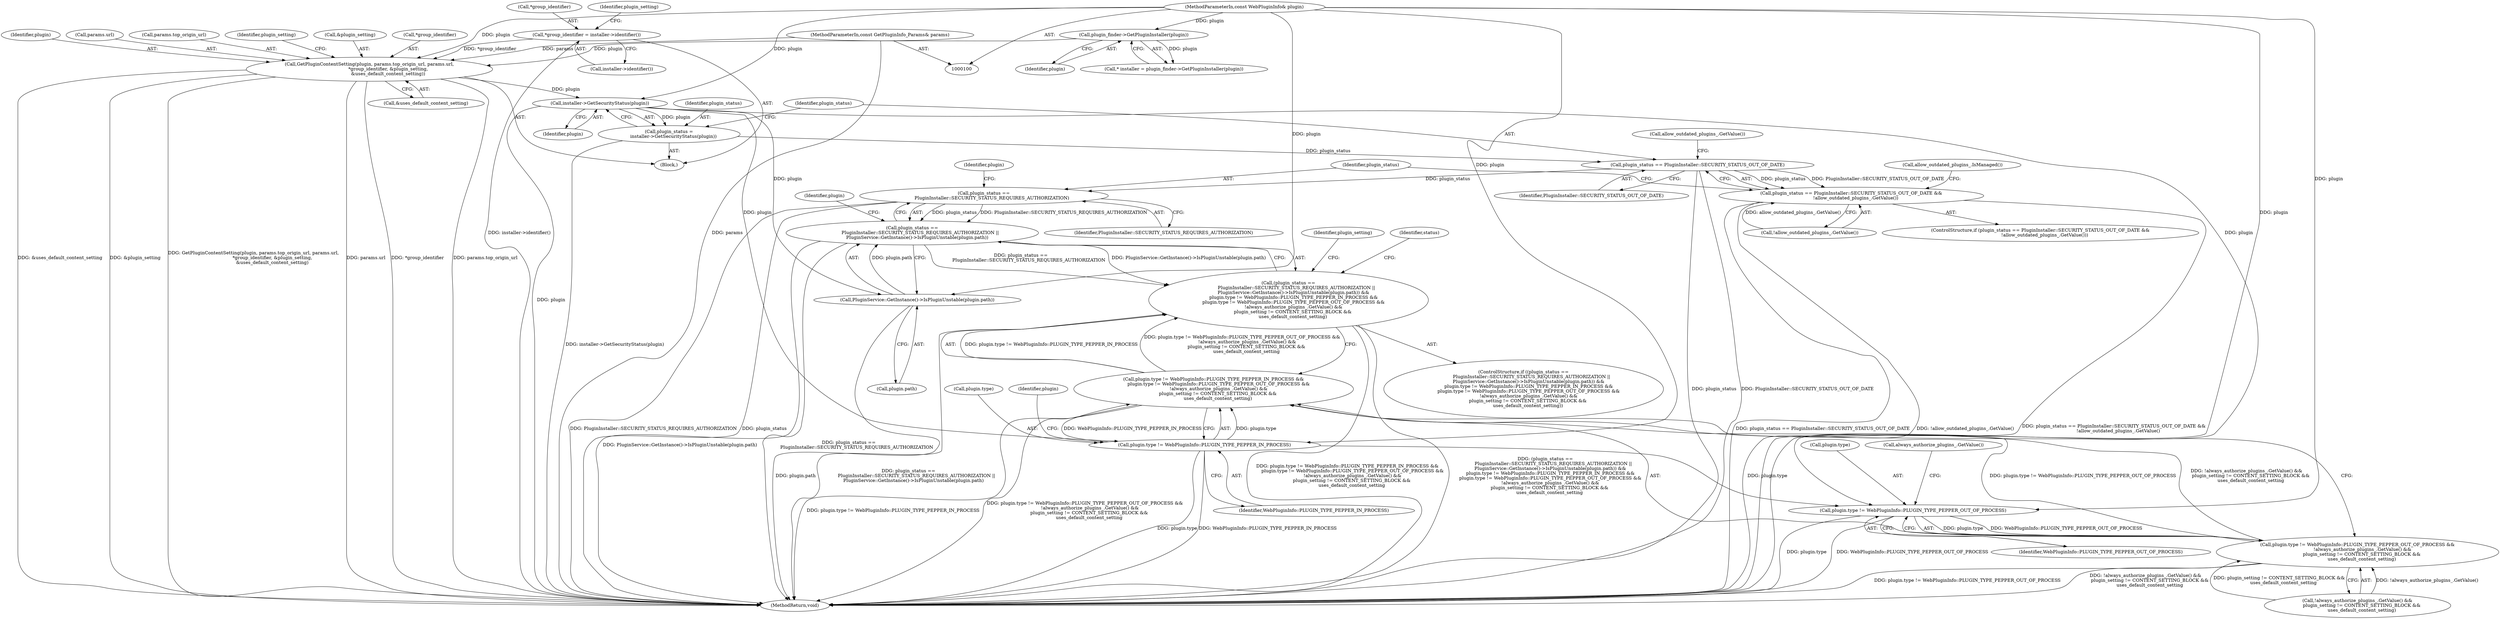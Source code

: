 digraph "0_Chrome_ef97ce340c462d5212336f09bf8075d1cb10faa4@pointer" {
"1000129" [label="(Call,GetPluginContentSetting(plugin, params.top_origin_url, params.url,\n                          *group_identifier, &plugin_setting,\n                          &uses_default_content_setting))"];
"1000111" [label="(Call,plugin_finder->GetPluginInstaller(plugin))"];
"1000102" [label="(MethodParameterIn,const WebPluginInfo& plugin)"];
"1000101" [label="(MethodParameterIn,const GetPluginInfo_Params& params)"];
"1000117" [label="(Call,*group_identifier = installer->identifier())"];
"1000150" [label="(Call,installer->GetSecurityStatus(plugin))"];
"1000148" [label="(Call,plugin_status =\n      installer->GetSecurityStatus(plugin))"];
"1000154" [label="(Call,plugin_status == PluginInstaller::SECURITY_STATUS_OUT_OF_DATE)"];
"1000153" [label="(Call,plugin_status == PluginInstaller::SECURITY_STATUS_OUT_OF_DATE &&\n      !allow_outdated_plugins_.GetValue())"];
"1000179" [label="(Call,plugin_status ==\n           PluginInstaller::SECURITY_STATUS_REQUIRES_AUTHORIZATION)"];
"1000178" [label="(Call,plugin_status ==\n           PluginInstaller::SECURITY_STATUS_REQUIRES_AUTHORIZATION ||\n       PluginService::GetInstance()->IsPluginUnstable(plugin.path))"];
"1000177" [label="(Call,(plugin_status ==\n           PluginInstaller::SECURITY_STATUS_REQUIRES_AUTHORIZATION ||\n       PluginService::GetInstance()->IsPluginUnstable(plugin.path)) &&\n       plugin.type != WebPluginInfo::PLUGIN_TYPE_PEPPER_IN_PROCESS &&\n       plugin.type != WebPluginInfo::PLUGIN_TYPE_PEPPER_OUT_OF_PROCESS &&\n       !always_authorize_plugins_.GetValue() &&\n      plugin_setting != CONTENT_SETTING_BLOCK &&\n      uses_default_content_setting)"];
"1000182" [label="(Call,PluginService::GetInstance()->IsPluginUnstable(plugin.path))"];
"1000187" [label="(Call,plugin.type != WebPluginInfo::PLUGIN_TYPE_PEPPER_IN_PROCESS)"];
"1000186" [label="(Call,plugin.type != WebPluginInfo::PLUGIN_TYPE_PEPPER_IN_PROCESS &&\n       plugin.type != WebPluginInfo::PLUGIN_TYPE_PEPPER_OUT_OF_PROCESS &&\n       !always_authorize_plugins_.GetValue() &&\n      plugin_setting != CONTENT_SETTING_BLOCK &&\n      uses_default_content_setting)"];
"1000193" [label="(Call,plugin.type != WebPluginInfo::PLUGIN_TYPE_PEPPER_OUT_OF_PROCESS)"];
"1000192" [label="(Call,plugin.type != WebPluginInfo::PLUGIN_TYPE_PEPPER_OUT_OF_PROCESS &&\n       !always_authorize_plugins_.GetValue() &&\n      plugin_setting != CONTENT_SETTING_BLOCK &&\n      uses_default_content_setting)"];
"1000157" [label="(Call,!allow_outdated_plugins_.GetValue())"];
"1000198" [label="(Call,!always_authorize_plugins_.GetValue() &&\n      plugin_setting != CONTENT_SETTING_BLOCK &&\n      uses_default_content_setting)"];
"1000150" [label="(Call,installer->GetSecurityStatus(plugin))"];
"1000129" [label="(Call,GetPluginContentSetting(plugin, params.top_origin_url, params.url,\n                          *group_identifier, &plugin_setting,\n                          &uses_default_content_setting))"];
"1000197" [label="(Identifier,WebPluginInfo::PLUGIN_TYPE_PEPPER_OUT_OF_PROCESS)"];
"1000156" [label="(Identifier,PluginInstaller::SECURITY_STATUS_OUT_OF_DATE)"];
"1000158" [label="(Call,allow_outdated_plugins_.GetValue())"];
"1000111" [label="(Call,plugin_finder->GetPluginInstaller(plugin))"];
"1000191" [label="(Identifier,WebPluginInfo::PLUGIN_TYPE_PEPPER_IN_PROCESS)"];
"1000187" [label="(Call,plugin.type != WebPluginInfo::PLUGIN_TYPE_PEPPER_IN_PROCESS)"];
"1000161" [label="(Call,allow_outdated_plugins_.IsManaged())"];
"1000215" [label="(Identifier,plugin_setting)"];
"1000155" [label="(Identifier,plugin_status)"];
"1000130" [label="(Identifier,plugin)"];
"1000177" [label="(Call,(plugin_status ==\n           PluginInstaller::SECURITY_STATUS_REQUIRES_AUTHORIZATION ||\n       PluginService::GetInstance()->IsPluginUnstable(plugin.path)) &&\n       plugin.type != WebPluginInfo::PLUGIN_TYPE_PEPPER_IN_PROCESS &&\n       plugin.type != WebPluginInfo::PLUGIN_TYPE_PEPPER_OUT_OF_PROCESS &&\n       !always_authorize_plugins_.GetValue() &&\n      plugin_setting != CONTENT_SETTING_BLOCK &&\n      uses_default_content_setting)"];
"1000232" [label="(MethodReturn,void)"];
"1000176" [label="(ControlStructure,if ((plugin_status ==\n           PluginInstaller::SECURITY_STATUS_REQUIRES_AUTHORIZATION ||\n       PluginService::GetInstance()->IsPluginUnstable(plugin.path)) &&\n       plugin.type != WebPluginInfo::PLUGIN_TYPE_PEPPER_IN_PROCESS &&\n       plugin.type != WebPluginInfo::PLUGIN_TYPE_PEPPER_OUT_OF_PROCESS &&\n       !always_authorize_plugins_.GetValue() &&\n      plugin_setting != CONTENT_SETTING_BLOCK &&\n      uses_default_content_setting))"];
"1000194" [label="(Call,plugin.type)"];
"1000179" [label="(Call,plugin_status ==\n           PluginInstaller::SECURITY_STATUS_REQUIRES_AUTHORIZATION)"];
"1000189" [label="(Identifier,plugin)"];
"1000148" [label="(Call,plugin_status =\n      installer->GetSecurityStatus(plugin))"];
"1000109" [label="(Call,* installer = plugin_finder->GetPluginInstaller(plugin))"];
"1000107" [label="(Block,)"];
"1000209" [label="(Identifier,status)"];
"1000192" [label="(Call,plugin.type != WebPluginInfo::PLUGIN_TYPE_PEPPER_OUT_OF_PROCESS &&\n       !always_authorize_plugins_.GetValue() &&\n      plugin_setting != CONTENT_SETTING_BLOCK &&\n      uses_default_content_setting)"];
"1000188" [label="(Call,plugin.type)"];
"1000181" [label="(Identifier,PluginInstaller::SECURITY_STATUS_REQUIRES_AUTHORIZATION)"];
"1000154" [label="(Call,plugin_status == PluginInstaller::SECURITY_STATUS_OUT_OF_DATE)"];
"1000200" [label="(Call,always_authorize_plugins_.GetValue())"];
"1000134" [label="(Call,params.url)"];
"1000131" [label="(Call,params.top_origin_url)"];
"1000149" [label="(Identifier,plugin_status)"];
"1000102" [label="(MethodParameterIn,const WebPluginInfo& plugin)"];
"1000184" [label="(Identifier,plugin)"];
"1000178" [label="(Call,plugin_status ==\n           PluginInstaller::SECURITY_STATUS_REQUIRES_AUTHORIZATION ||\n       PluginService::GetInstance()->IsPluginUnstable(plugin.path))"];
"1000182" [label="(Call,PluginService::GetInstance()->IsPluginUnstable(plugin.path))"];
"1000195" [label="(Identifier,plugin)"];
"1000141" [label="(Call,&uses_default_content_setting)"];
"1000112" [label="(Identifier,plugin)"];
"1000186" [label="(Call,plugin.type != WebPluginInfo::PLUGIN_TYPE_PEPPER_IN_PROCESS &&\n       plugin.type != WebPluginInfo::PLUGIN_TYPE_PEPPER_OUT_OF_PROCESS &&\n       !always_authorize_plugins_.GetValue() &&\n      plugin_setting != CONTENT_SETTING_BLOCK &&\n      uses_default_content_setting)"];
"1000153" [label="(Call,plugin_status == PluginInstaller::SECURITY_STATUS_OUT_OF_DATE &&\n      !allow_outdated_plugins_.GetValue())"];
"1000151" [label="(Identifier,plugin)"];
"1000145" [label="(Identifier,plugin_setting)"];
"1000180" [label="(Identifier,plugin_status)"];
"1000183" [label="(Call,plugin.path)"];
"1000101" [label="(MethodParameterIn,const GetPluginInfo_Params& params)"];
"1000193" [label="(Call,plugin.type != WebPluginInfo::PLUGIN_TYPE_PEPPER_OUT_OF_PROCESS)"];
"1000152" [label="(ControlStructure,if (plugin_status == PluginInstaller::SECURITY_STATUS_OUT_OF_DATE &&\n      !allow_outdated_plugins_.GetValue()))"];
"1000139" [label="(Call,&plugin_setting)"];
"1000120" [label="(Call,installer->identifier())"];
"1000118" [label="(Call,*group_identifier)"];
"1000137" [label="(Call,*group_identifier)"];
"1000123" [label="(Identifier,plugin_setting)"];
"1000117" [label="(Call,*group_identifier = installer->identifier())"];
"1000129" -> "1000107"  [label="AST: "];
"1000129" -> "1000141"  [label="CFG: "];
"1000130" -> "1000129"  [label="AST: "];
"1000131" -> "1000129"  [label="AST: "];
"1000134" -> "1000129"  [label="AST: "];
"1000137" -> "1000129"  [label="AST: "];
"1000139" -> "1000129"  [label="AST: "];
"1000141" -> "1000129"  [label="AST: "];
"1000145" -> "1000129"  [label="CFG: "];
"1000129" -> "1000232"  [label="DDG: &uses_default_content_setting"];
"1000129" -> "1000232"  [label="DDG: &plugin_setting"];
"1000129" -> "1000232"  [label="DDG: GetPluginContentSetting(plugin, params.top_origin_url, params.url,\n                          *group_identifier, &plugin_setting,\n                          &uses_default_content_setting)"];
"1000129" -> "1000232"  [label="DDG: params.url"];
"1000129" -> "1000232"  [label="DDG: *group_identifier"];
"1000129" -> "1000232"  [label="DDG: params.top_origin_url"];
"1000111" -> "1000129"  [label="DDG: plugin"];
"1000102" -> "1000129"  [label="DDG: plugin"];
"1000101" -> "1000129"  [label="DDG: params"];
"1000117" -> "1000129"  [label="DDG: *group_identifier"];
"1000129" -> "1000150"  [label="DDG: plugin"];
"1000111" -> "1000109"  [label="AST: "];
"1000111" -> "1000112"  [label="CFG: "];
"1000112" -> "1000111"  [label="AST: "];
"1000109" -> "1000111"  [label="CFG: "];
"1000111" -> "1000109"  [label="DDG: plugin"];
"1000102" -> "1000111"  [label="DDG: plugin"];
"1000102" -> "1000100"  [label="AST: "];
"1000102" -> "1000232"  [label="DDG: plugin"];
"1000102" -> "1000150"  [label="DDG: plugin"];
"1000102" -> "1000182"  [label="DDG: plugin"];
"1000102" -> "1000187"  [label="DDG: plugin"];
"1000102" -> "1000193"  [label="DDG: plugin"];
"1000101" -> "1000100"  [label="AST: "];
"1000101" -> "1000232"  [label="DDG: params"];
"1000117" -> "1000107"  [label="AST: "];
"1000117" -> "1000120"  [label="CFG: "];
"1000118" -> "1000117"  [label="AST: "];
"1000120" -> "1000117"  [label="AST: "];
"1000123" -> "1000117"  [label="CFG: "];
"1000117" -> "1000232"  [label="DDG: installer->identifier()"];
"1000150" -> "1000148"  [label="AST: "];
"1000150" -> "1000151"  [label="CFG: "];
"1000151" -> "1000150"  [label="AST: "];
"1000148" -> "1000150"  [label="CFG: "];
"1000150" -> "1000232"  [label="DDG: plugin"];
"1000150" -> "1000148"  [label="DDG: plugin"];
"1000150" -> "1000182"  [label="DDG: plugin"];
"1000150" -> "1000187"  [label="DDG: plugin"];
"1000150" -> "1000193"  [label="DDG: plugin"];
"1000148" -> "1000107"  [label="AST: "];
"1000149" -> "1000148"  [label="AST: "];
"1000155" -> "1000148"  [label="CFG: "];
"1000148" -> "1000232"  [label="DDG: installer->GetSecurityStatus(plugin)"];
"1000148" -> "1000154"  [label="DDG: plugin_status"];
"1000154" -> "1000153"  [label="AST: "];
"1000154" -> "1000156"  [label="CFG: "];
"1000155" -> "1000154"  [label="AST: "];
"1000156" -> "1000154"  [label="AST: "];
"1000158" -> "1000154"  [label="CFG: "];
"1000153" -> "1000154"  [label="CFG: "];
"1000154" -> "1000232"  [label="DDG: plugin_status"];
"1000154" -> "1000232"  [label="DDG: PluginInstaller::SECURITY_STATUS_OUT_OF_DATE"];
"1000154" -> "1000153"  [label="DDG: plugin_status"];
"1000154" -> "1000153"  [label="DDG: PluginInstaller::SECURITY_STATUS_OUT_OF_DATE"];
"1000154" -> "1000179"  [label="DDG: plugin_status"];
"1000153" -> "1000152"  [label="AST: "];
"1000153" -> "1000157"  [label="CFG: "];
"1000157" -> "1000153"  [label="AST: "];
"1000161" -> "1000153"  [label="CFG: "];
"1000180" -> "1000153"  [label="CFG: "];
"1000153" -> "1000232"  [label="DDG: plugin_status == PluginInstaller::SECURITY_STATUS_OUT_OF_DATE"];
"1000153" -> "1000232"  [label="DDG: !allow_outdated_plugins_.GetValue()"];
"1000153" -> "1000232"  [label="DDG: plugin_status == PluginInstaller::SECURITY_STATUS_OUT_OF_DATE &&\n      !allow_outdated_plugins_.GetValue()"];
"1000157" -> "1000153"  [label="DDG: allow_outdated_plugins_.GetValue()"];
"1000179" -> "1000178"  [label="AST: "];
"1000179" -> "1000181"  [label="CFG: "];
"1000180" -> "1000179"  [label="AST: "];
"1000181" -> "1000179"  [label="AST: "];
"1000184" -> "1000179"  [label="CFG: "];
"1000178" -> "1000179"  [label="CFG: "];
"1000179" -> "1000232"  [label="DDG: PluginInstaller::SECURITY_STATUS_REQUIRES_AUTHORIZATION"];
"1000179" -> "1000232"  [label="DDG: plugin_status"];
"1000179" -> "1000178"  [label="DDG: plugin_status"];
"1000179" -> "1000178"  [label="DDG: PluginInstaller::SECURITY_STATUS_REQUIRES_AUTHORIZATION"];
"1000178" -> "1000177"  [label="AST: "];
"1000178" -> "1000182"  [label="CFG: "];
"1000182" -> "1000178"  [label="AST: "];
"1000189" -> "1000178"  [label="CFG: "];
"1000177" -> "1000178"  [label="CFG: "];
"1000178" -> "1000232"  [label="DDG: PluginService::GetInstance()->IsPluginUnstable(plugin.path)"];
"1000178" -> "1000232"  [label="DDG: plugin_status ==\n           PluginInstaller::SECURITY_STATUS_REQUIRES_AUTHORIZATION"];
"1000178" -> "1000177"  [label="DDG: plugin_status ==\n           PluginInstaller::SECURITY_STATUS_REQUIRES_AUTHORIZATION"];
"1000178" -> "1000177"  [label="DDG: PluginService::GetInstance()->IsPluginUnstable(plugin.path)"];
"1000182" -> "1000178"  [label="DDG: plugin.path"];
"1000177" -> "1000176"  [label="AST: "];
"1000177" -> "1000186"  [label="CFG: "];
"1000186" -> "1000177"  [label="AST: "];
"1000209" -> "1000177"  [label="CFG: "];
"1000215" -> "1000177"  [label="CFG: "];
"1000177" -> "1000232"  [label="DDG: plugin_status ==\n           PluginInstaller::SECURITY_STATUS_REQUIRES_AUTHORIZATION ||\n       PluginService::GetInstance()->IsPluginUnstable(plugin.path)"];
"1000177" -> "1000232"  [label="DDG: plugin.type != WebPluginInfo::PLUGIN_TYPE_PEPPER_IN_PROCESS &&\n       plugin.type != WebPluginInfo::PLUGIN_TYPE_PEPPER_OUT_OF_PROCESS &&\n       !always_authorize_plugins_.GetValue() &&\n      plugin_setting != CONTENT_SETTING_BLOCK &&\n      uses_default_content_setting"];
"1000177" -> "1000232"  [label="DDG: (plugin_status ==\n           PluginInstaller::SECURITY_STATUS_REQUIRES_AUTHORIZATION ||\n       PluginService::GetInstance()->IsPluginUnstable(plugin.path)) &&\n       plugin.type != WebPluginInfo::PLUGIN_TYPE_PEPPER_IN_PROCESS &&\n       plugin.type != WebPluginInfo::PLUGIN_TYPE_PEPPER_OUT_OF_PROCESS &&\n       !always_authorize_plugins_.GetValue() &&\n      plugin_setting != CONTENT_SETTING_BLOCK &&\n      uses_default_content_setting"];
"1000186" -> "1000177"  [label="DDG: plugin.type != WebPluginInfo::PLUGIN_TYPE_PEPPER_IN_PROCESS"];
"1000186" -> "1000177"  [label="DDG: plugin.type != WebPluginInfo::PLUGIN_TYPE_PEPPER_OUT_OF_PROCESS &&\n       !always_authorize_plugins_.GetValue() &&\n      plugin_setting != CONTENT_SETTING_BLOCK &&\n      uses_default_content_setting"];
"1000182" -> "1000183"  [label="CFG: "];
"1000183" -> "1000182"  [label="AST: "];
"1000182" -> "1000232"  [label="DDG: plugin.path"];
"1000187" -> "1000186"  [label="AST: "];
"1000187" -> "1000191"  [label="CFG: "];
"1000188" -> "1000187"  [label="AST: "];
"1000191" -> "1000187"  [label="AST: "];
"1000195" -> "1000187"  [label="CFG: "];
"1000186" -> "1000187"  [label="CFG: "];
"1000187" -> "1000232"  [label="DDG: plugin.type"];
"1000187" -> "1000232"  [label="DDG: WebPluginInfo::PLUGIN_TYPE_PEPPER_IN_PROCESS"];
"1000187" -> "1000186"  [label="DDG: plugin.type"];
"1000187" -> "1000186"  [label="DDG: WebPluginInfo::PLUGIN_TYPE_PEPPER_IN_PROCESS"];
"1000187" -> "1000193"  [label="DDG: plugin.type"];
"1000186" -> "1000192"  [label="CFG: "];
"1000192" -> "1000186"  [label="AST: "];
"1000186" -> "1000232"  [label="DDG: plugin.type != WebPluginInfo::PLUGIN_TYPE_PEPPER_IN_PROCESS"];
"1000186" -> "1000232"  [label="DDG: plugin.type != WebPluginInfo::PLUGIN_TYPE_PEPPER_OUT_OF_PROCESS &&\n       !always_authorize_plugins_.GetValue() &&\n      plugin_setting != CONTENT_SETTING_BLOCK &&\n      uses_default_content_setting"];
"1000192" -> "1000186"  [label="DDG: plugin.type != WebPluginInfo::PLUGIN_TYPE_PEPPER_OUT_OF_PROCESS"];
"1000192" -> "1000186"  [label="DDG: !always_authorize_plugins_.GetValue() &&\n      plugin_setting != CONTENT_SETTING_BLOCK &&\n      uses_default_content_setting"];
"1000193" -> "1000192"  [label="AST: "];
"1000193" -> "1000197"  [label="CFG: "];
"1000194" -> "1000193"  [label="AST: "];
"1000197" -> "1000193"  [label="AST: "];
"1000200" -> "1000193"  [label="CFG: "];
"1000192" -> "1000193"  [label="CFG: "];
"1000193" -> "1000232"  [label="DDG: plugin.type"];
"1000193" -> "1000232"  [label="DDG: WebPluginInfo::PLUGIN_TYPE_PEPPER_OUT_OF_PROCESS"];
"1000193" -> "1000192"  [label="DDG: plugin.type"];
"1000193" -> "1000192"  [label="DDG: WebPluginInfo::PLUGIN_TYPE_PEPPER_OUT_OF_PROCESS"];
"1000192" -> "1000198"  [label="CFG: "];
"1000198" -> "1000192"  [label="AST: "];
"1000192" -> "1000232"  [label="DDG: plugin.type != WebPluginInfo::PLUGIN_TYPE_PEPPER_OUT_OF_PROCESS"];
"1000192" -> "1000232"  [label="DDG: !always_authorize_plugins_.GetValue() &&\n      plugin_setting != CONTENT_SETTING_BLOCK &&\n      uses_default_content_setting"];
"1000198" -> "1000192"  [label="DDG: !always_authorize_plugins_.GetValue()"];
"1000198" -> "1000192"  [label="DDG: plugin_setting != CONTENT_SETTING_BLOCK &&\n      uses_default_content_setting"];
}
